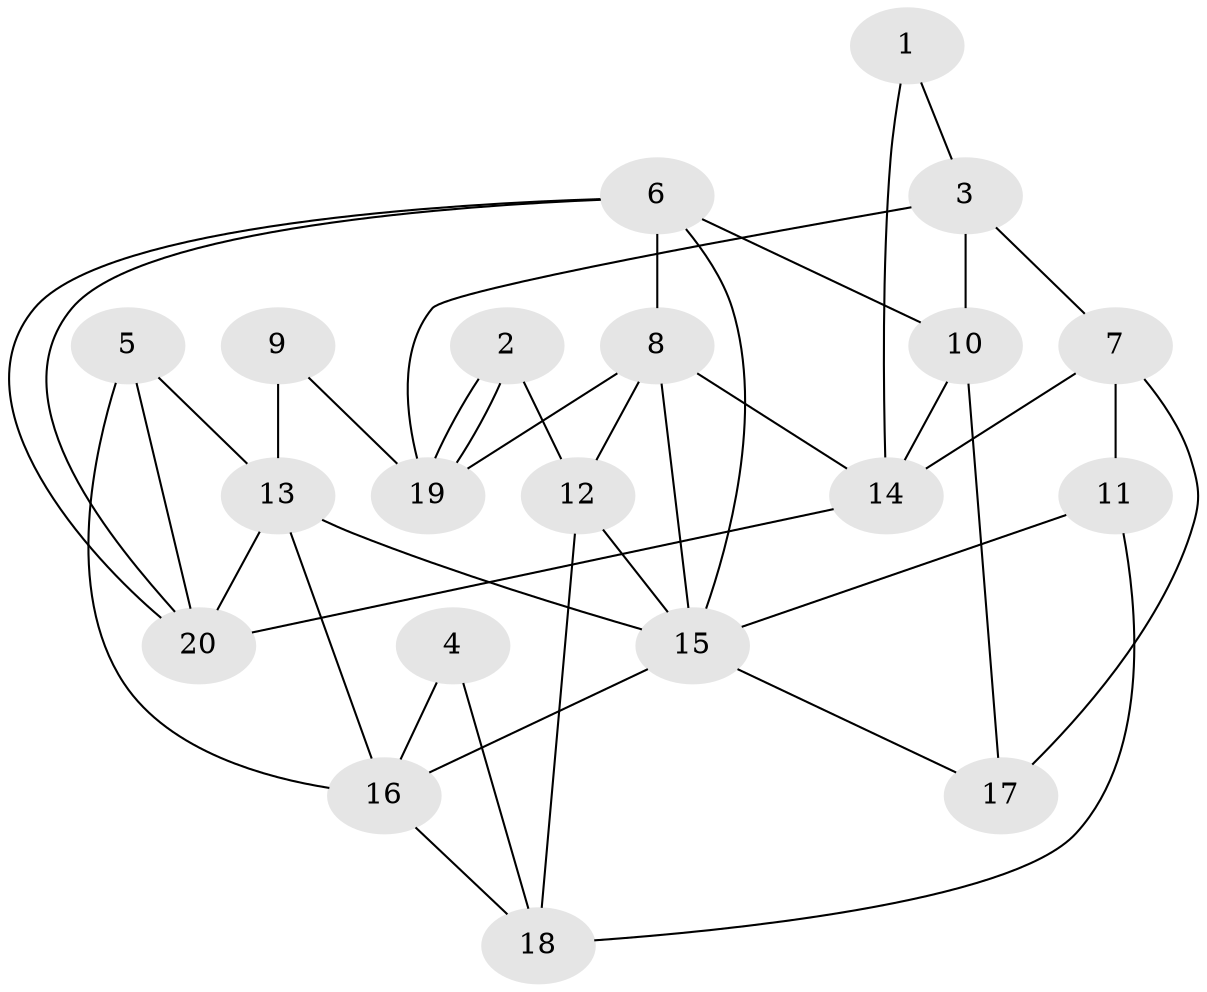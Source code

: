 // Generated by graph-tools (version 1.1) at 2025/46/02/15/25 05:46:28]
// undirected, 20 vertices, 40 edges
graph export_dot {
graph [start="1"]
  node [color=gray90,style=filled];
  1;
  2;
  3;
  4;
  5;
  6;
  7;
  8;
  9;
  10;
  11;
  12;
  13;
  14;
  15;
  16;
  17;
  18;
  19;
  20;
  1 -- 3;
  1 -- 14;
  2 -- 12;
  2 -- 19;
  2 -- 19;
  3 -- 19;
  3 -- 10;
  3 -- 7;
  4 -- 16;
  4 -- 18;
  5 -- 13;
  5 -- 20;
  5 -- 16;
  6 -- 20;
  6 -- 20;
  6 -- 8;
  6 -- 10;
  6 -- 15;
  7 -- 11;
  7 -- 14;
  7 -- 17;
  8 -- 14;
  8 -- 15;
  8 -- 12;
  8 -- 19;
  9 -- 19;
  9 -- 13;
  10 -- 17;
  10 -- 14;
  11 -- 15;
  11 -- 18;
  12 -- 15;
  12 -- 18;
  13 -- 15;
  13 -- 20;
  13 -- 16;
  14 -- 20;
  15 -- 16;
  15 -- 17;
  16 -- 18;
}
